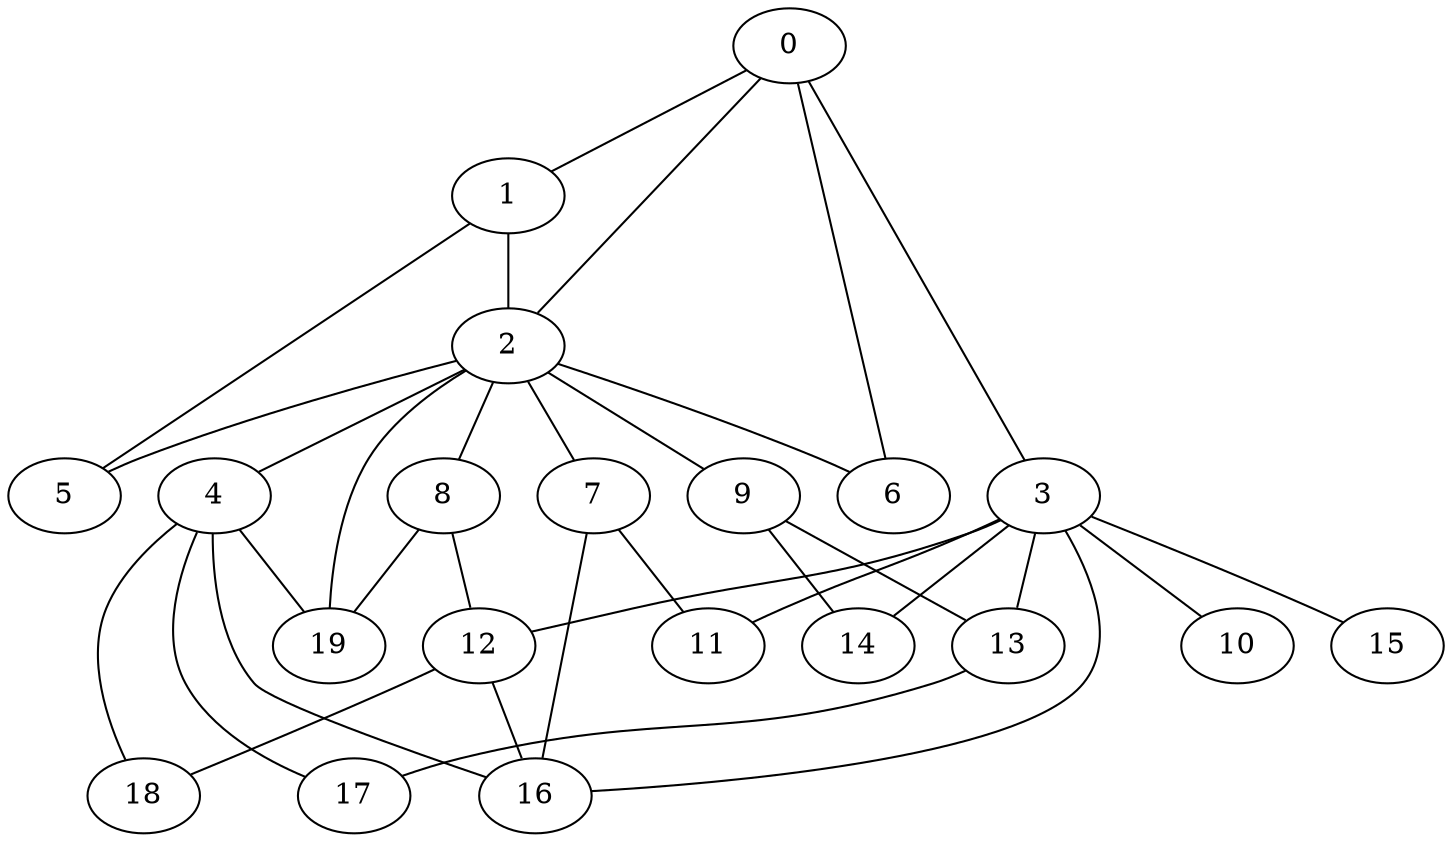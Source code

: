 graph graphname {0--1
0--2
0--3
0--6
1--2
1--5
2--4
2--5
2--6
2--7
2--8
2--9
2--19
3--10
3--11
3--12
3--13
3--14
3--15
3--16
4--16
4--17
4--18
4--19
7--11
7--16
8--12
8--19
9--13
9--14
12--16
12--18
13--17
}